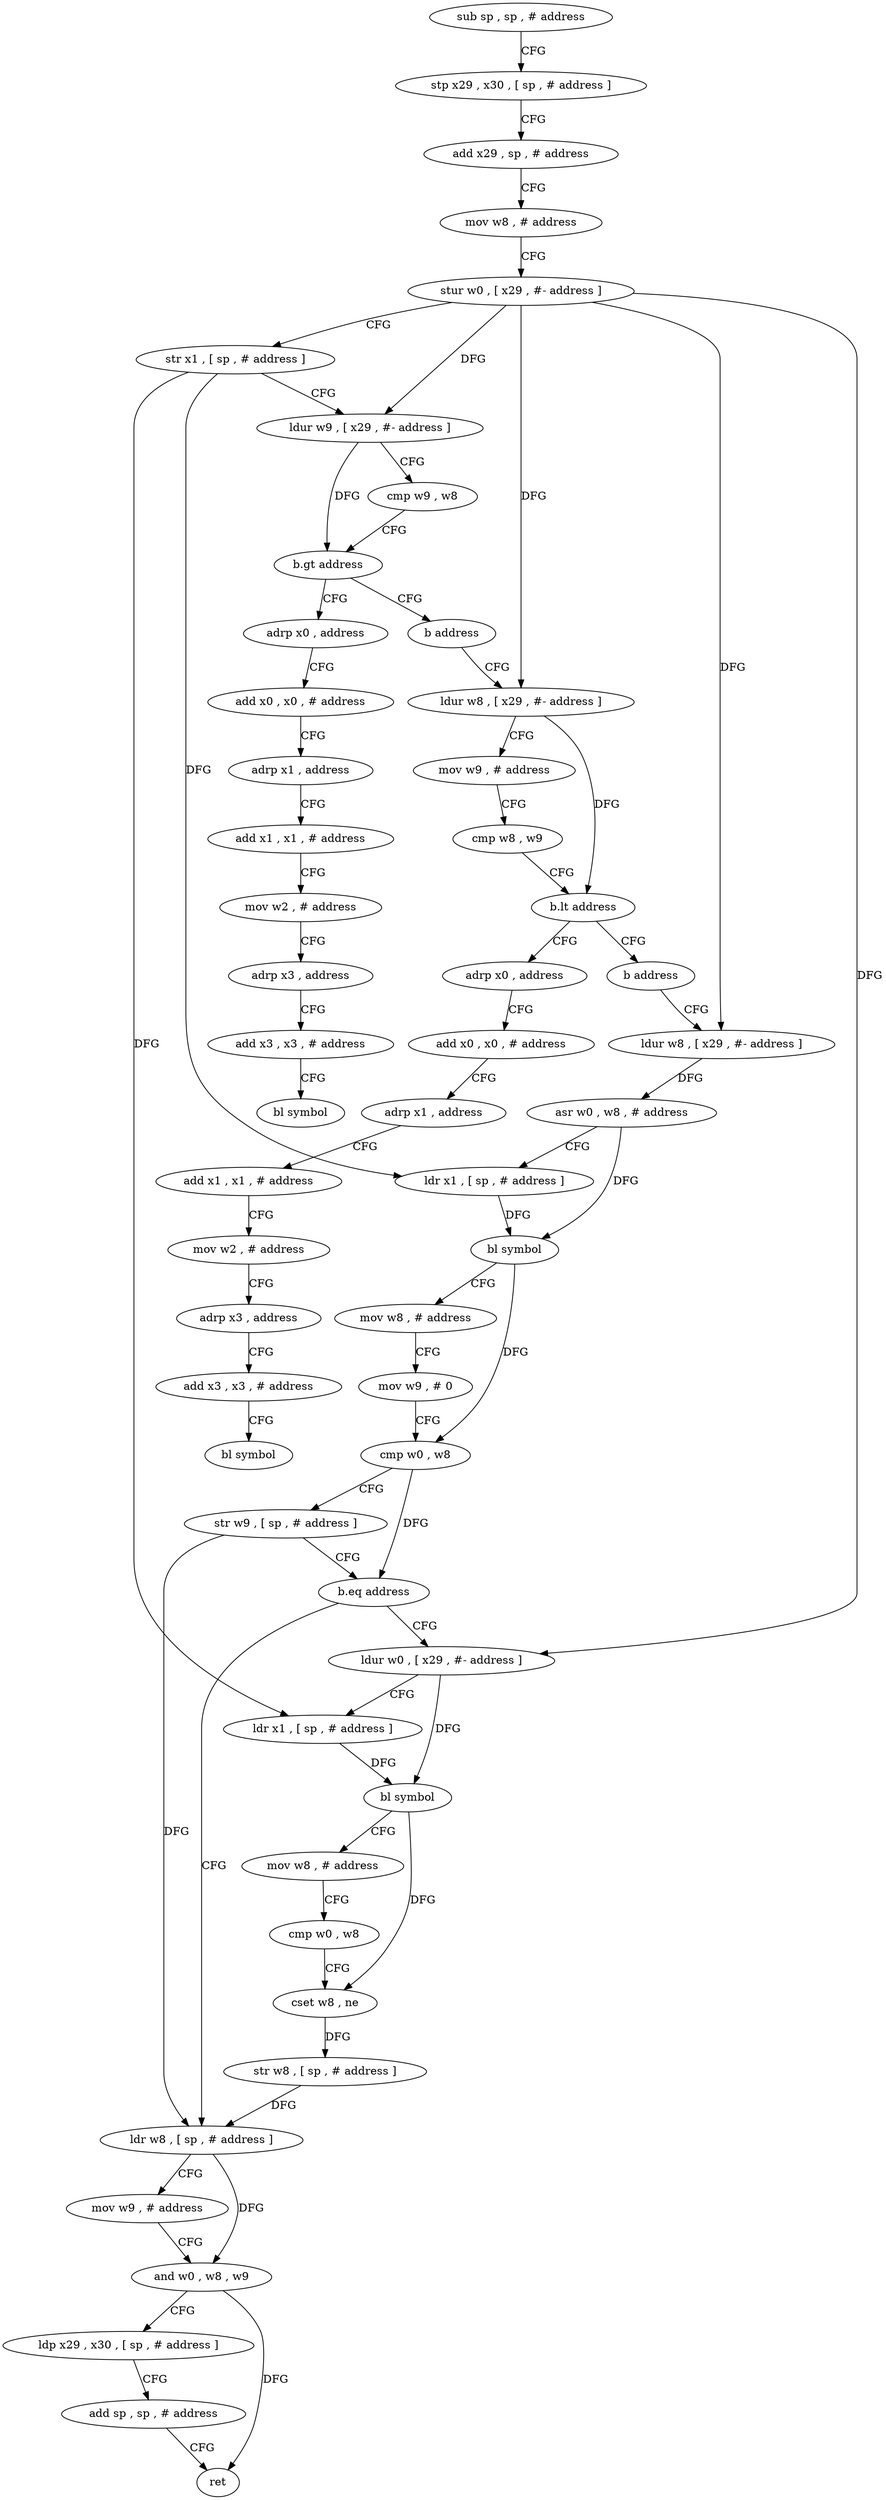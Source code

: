 digraph "func" {
"4201508" [label = "sub sp , sp , # address" ]
"4201512" [label = "stp x29 , x30 , [ sp , # address ]" ]
"4201516" [label = "add x29 , sp , # address" ]
"4201520" [label = "mov w8 , # address" ]
"4201524" [label = "stur w0 , [ x29 , #- address ]" ]
"4201528" [label = "str x1 , [ sp , # address ]" ]
"4201532" [label = "ldur w9 , [ x29 , #- address ]" ]
"4201536" [label = "cmp w9 , w8" ]
"4201540" [label = "b.gt address" ]
"4201548" [label = "adrp x0 , address" ]
"4201544" [label = "b address" ]
"4201552" [label = "add x0 , x0 , # address" ]
"4201556" [label = "adrp x1 , address" ]
"4201560" [label = "add x1 , x1 , # address" ]
"4201564" [label = "mov w2 , # address" ]
"4201568" [label = "adrp x3 , address" ]
"4201572" [label = "add x3 , x3 , # address" ]
"4201576" [label = "bl symbol" ]
"4201580" [label = "ldur w8 , [ x29 , #- address ]" ]
"4201584" [label = "mov w9 , # address" ]
"4201588" [label = "cmp w8 , w9" ]
"4201592" [label = "b.lt address" ]
"4201600" [label = "adrp x0 , address" ]
"4201596" [label = "b address" ]
"4201604" [label = "add x0 , x0 , # address" ]
"4201608" [label = "adrp x1 , address" ]
"4201612" [label = "add x1 , x1 , # address" ]
"4201616" [label = "mov w2 , # address" ]
"4201620" [label = "adrp x3 , address" ]
"4201624" [label = "add x3 , x3 , # address" ]
"4201628" [label = "bl symbol" ]
"4201632" [label = "ldur w8 , [ x29 , #- address ]" ]
"4201636" [label = "asr w0 , w8 , # address" ]
"4201640" [label = "ldr x1 , [ sp , # address ]" ]
"4201644" [label = "bl symbol" ]
"4201648" [label = "mov w8 , # address" ]
"4201652" [label = "mov w9 , # 0" ]
"4201656" [label = "cmp w0 , w8" ]
"4201660" [label = "str w9 , [ sp , # address ]" ]
"4201664" [label = "b.eq address" ]
"4201696" [label = "ldr w8 , [ sp , # address ]" ]
"4201668" [label = "ldur w0 , [ x29 , #- address ]" ]
"4201700" [label = "mov w9 , # address" ]
"4201704" [label = "and w0 , w8 , w9" ]
"4201708" [label = "ldp x29 , x30 , [ sp , # address ]" ]
"4201712" [label = "add sp , sp , # address" ]
"4201716" [label = "ret" ]
"4201672" [label = "ldr x1 , [ sp , # address ]" ]
"4201676" [label = "bl symbol" ]
"4201680" [label = "mov w8 , # address" ]
"4201684" [label = "cmp w0 , w8" ]
"4201688" [label = "cset w8 , ne" ]
"4201692" [label = "str w8 , [ sp , # address ]" ]
"4201508" -> "4201512" [ label = "CFG" ]
"4201512" -> "4201516" [ label = "CFG" ]
"4201516" -> "4201520" [ label = "CFG" ]
"4201520" -> "4201524" [ label = "CFG" ]
"4201524" -> "4201528" [ label = "CFG" ]
"4201524" -> "4201532" [ label = "DFG" ]
"4201524" -> "4201580" [ label = "DFG" ]
"4201524" -> "4201632" [ label = "DFG" ]
"4201524" -> "4201668" [ label = "DFG" ]
"4201528" -> "4201532" [ label = "CFG" ]
"4201528" -> "4201640" [ label = "DFG" ]
"4201528" -> "4201672" [ label = "DFG" ]
"4201532" -> "4201536" [ label = "CFG" ]
"4201532" -> "4201540" [ label = "DFG" ]
"4201536" -> "4201540" [ label = "CFG" ]
"4201540" -> "4201548" [ label = "CFG" ]
"4201540" -> "4201544" [ label = "CFG" ]
"4201548" -> "4201552" [ label = "CFG" ]
"4201544" -> "4201580" [ label = "CFG" ]
"4201552" -> "4201556" [ label = "CFG" ]
"4201556" -> "4201560" [ label = "CFG" ]
"4201560" -> "4201564" [ label = "CFG" ]
"4201564" -> "4201568" [ label = "CFG" ]
"4201568" -> "4201572" [ label = "CFG" ]
"4201572" -> "4201576" [ label = "CFG" ]
"4201580" -> "4201584" [ label = "CFG" ]
"4201580" -> "4201592" [ label = "DFG" ]
"4201584" -> "4201588" [ label = "CFG" ]
"4201588" -> "4201592" [ label = "CFG" ]
"4201592" -> "4201600" [ label = "CFG" ]
"4201592" -> "4201596" [ label = "CFG" ]
"4201600" -> "4201604" [ label = "CFG" ]
"4201596" -> "4201632" [ label = "CFG" ]
"4201604" -> "4201608" [ label = "CFG" ]
"4201608" -> "4201612" [ label = "CFG" ]
"4201612" -> "4201616" [ label = "CFG" ]
"4201616" -> "4201620" [ label = "CFG" ]
"4201620" -> "4201624" [ label = "CFG" ]
"4201624" -> "4201628" [ label = "CFG" ]
"4201632" -> "4201636" [ label = "DFG" ]
"4201636" -> "4201640" [ label = "CFG" ]
"4201636" -> "4201644" [ label = "DFG" ]
"4201640" -> "4201644" [ label = "DFG" ]
"4201644" -> "4201648" [ label = "CFG" ]
"4201644" -> "4201656" [ label = "DFG" ]
"4201648" -> "4201652" [ label = "CFG" ]
"4201652" -> "4201656" [ label = "CFG" ]
"4201656" -> "4201660" [ label = "CFG" ]
"4201656" -> "4201664" [ label = "DFG" ]
"4201660" -> "4201664" [ label = "CFG" ]
"4201660" -> "4201696" [ label = "DFG" ]
"4201664" -> "4201696" [ label = "CFG" ]
"4201664" -> "4201668" [ label = "CFG" ]
"4201696" -> "4201700" [ label = "CFG" ]
"4201696" -> "4201704" [ label = "DFG" ]
"4201668" -> "4201672" [ label = "CFG" ]
"4201668" -> "4201676" [ label = "DFG" ]
"4201700" -> "4201704" [ label = "CFG" ]
"4201704" -> "4201708" [ label = "CFG" ]
"4201704" -> "4201716" [ label = "DFG" ]
"4201708" -> "4201712" [ label = "CFG" ]
"4201712" -> "4201716" [ label = "CFG" ]
"4201672" -> "4201676" [ label = "DFG" ]
"4201676" -> "4201680" [ label = "CFG" ]
"4201676" -> "4201688" [ label = "DFG" ]
"4201680" -> "4201684" [ label = "CFG" ]
"4201684" -> "4201688" [ label = "CFG" ]
"4201688" -> "4201692" [ label = "DFG" ]
"4201692" -> "4201696" [ label = "DFG" ]
}
